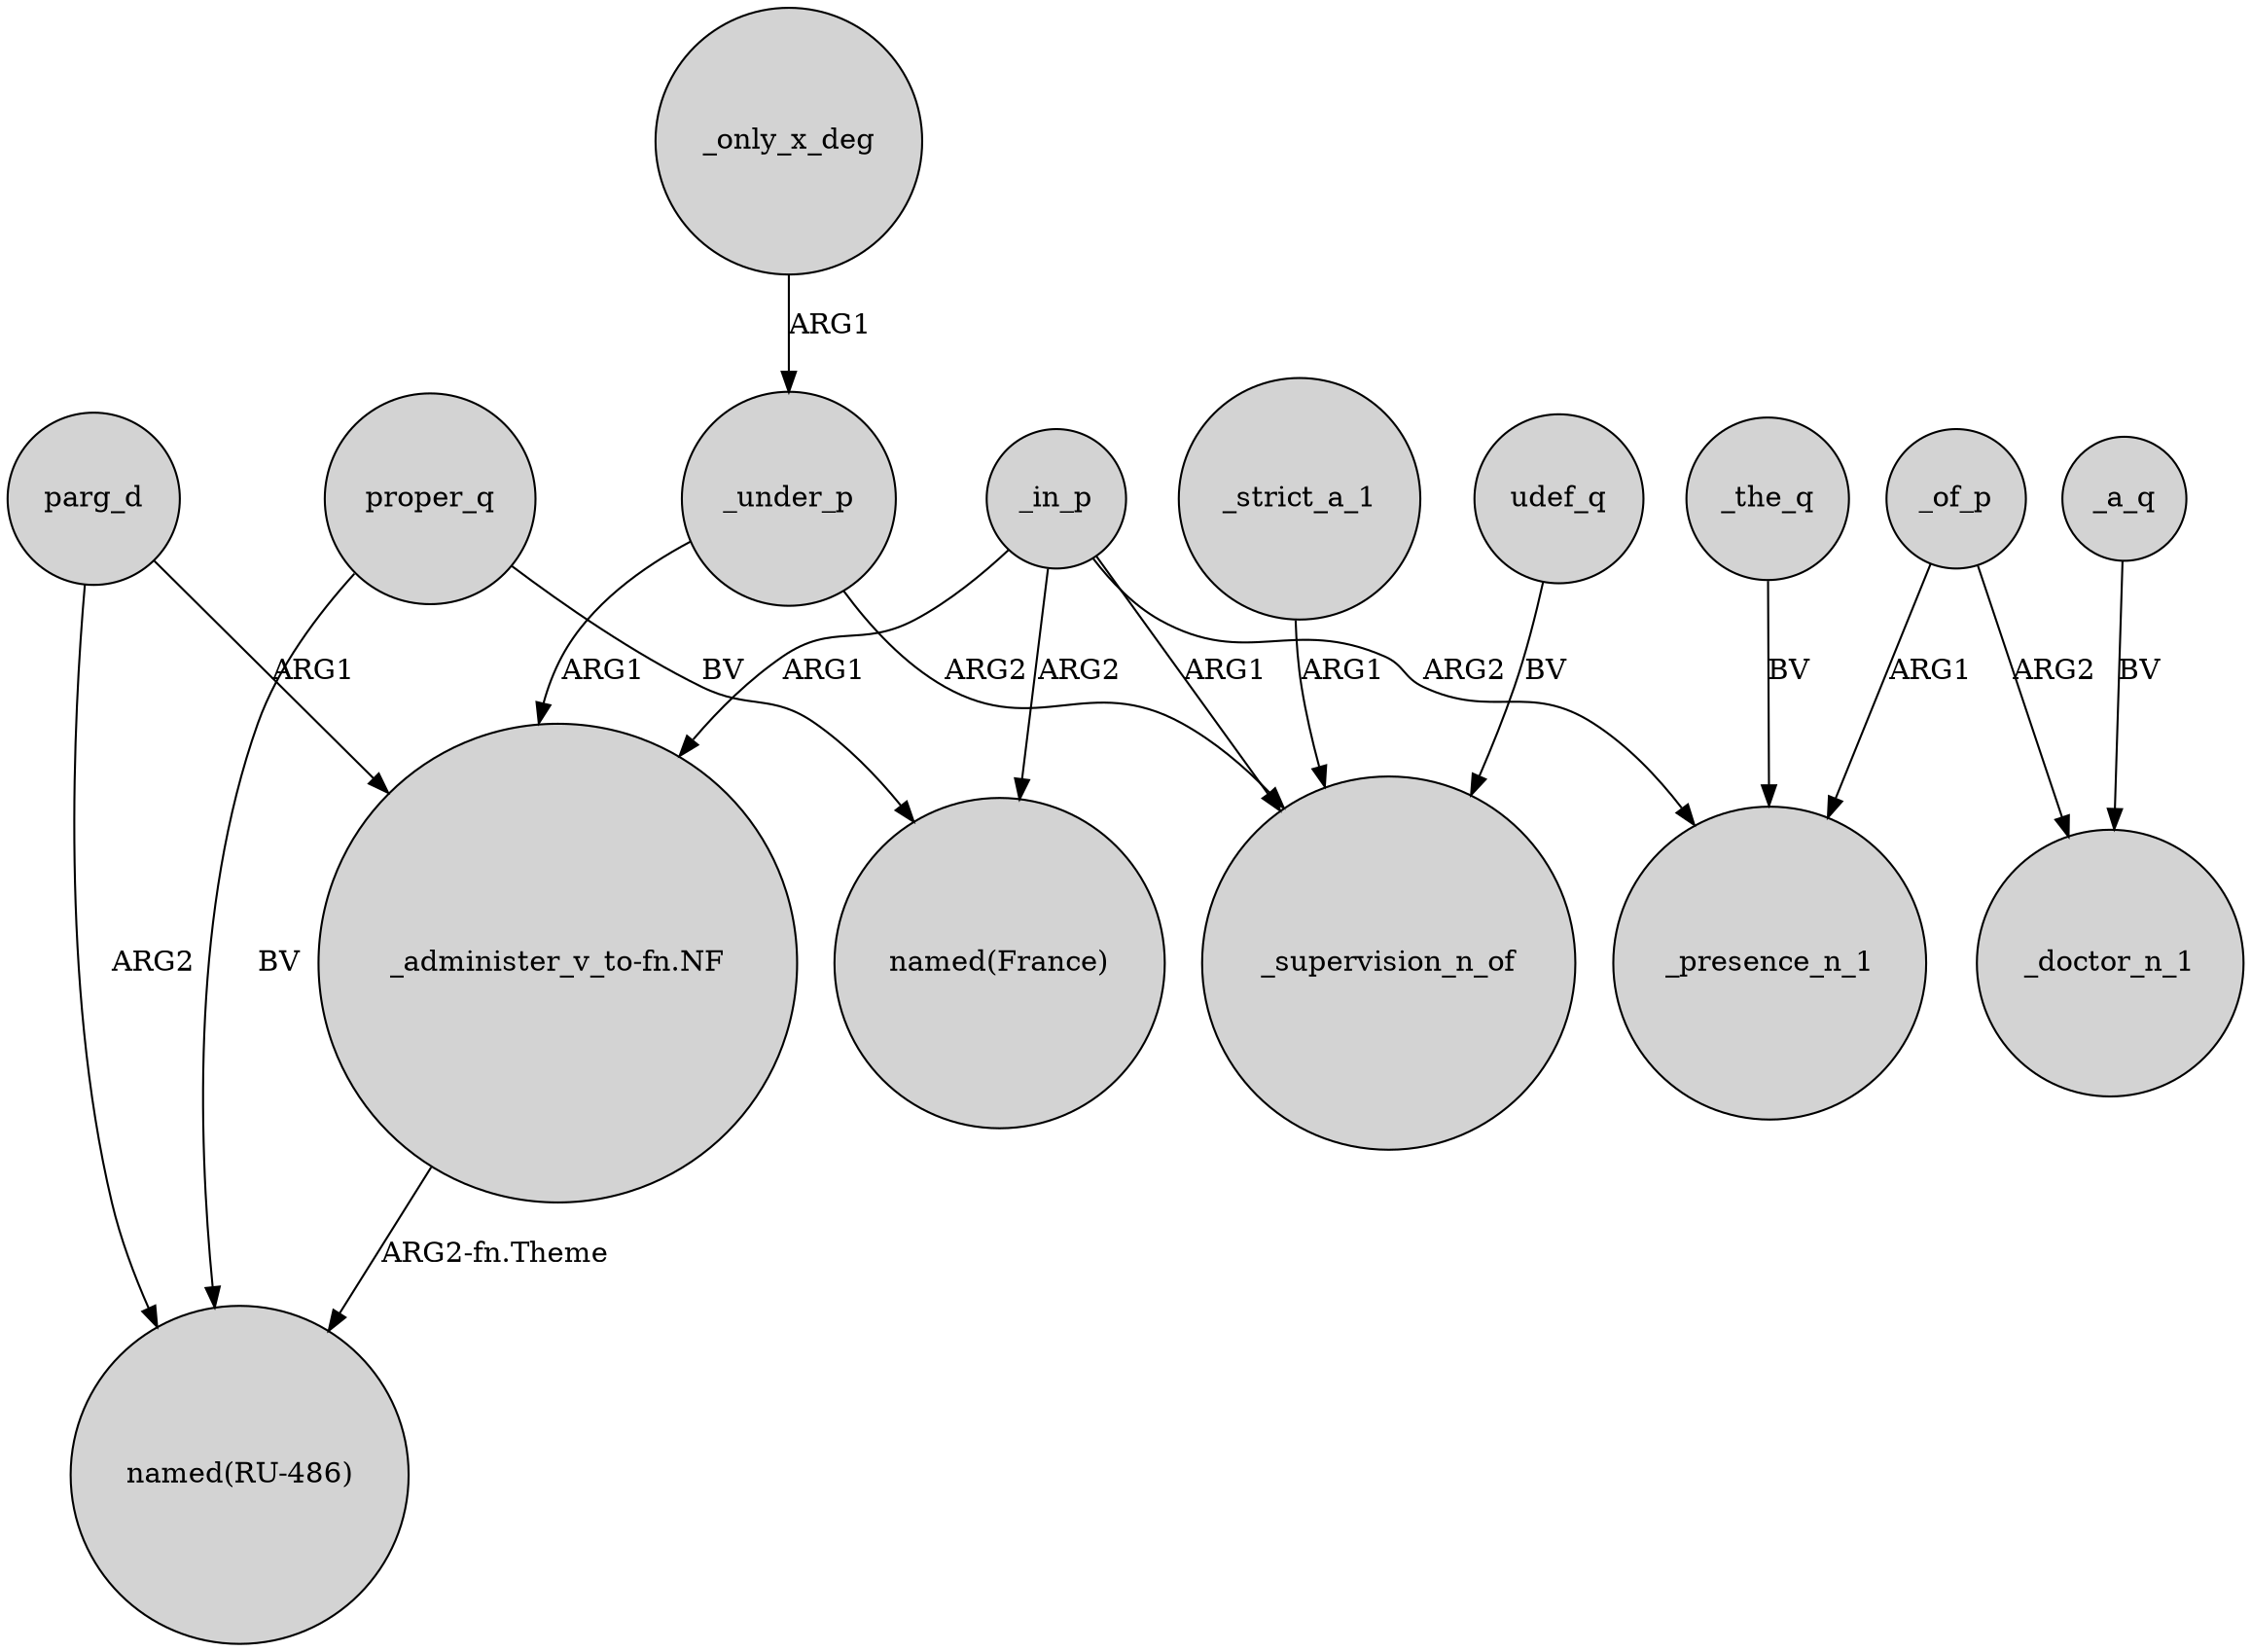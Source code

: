 digraph {
	node [shape=circle style=filled]
	_in_p -> "named(France)" [label=ARG2]
	parg_d -> "_administer_v_to-fn.NF" [label=ARG1]
	_under_p -> "_administer_v_to-fn.NF" [label=ARG1]
	_under_p -> _supervision_n_of [label=ARG2]
	"_administer_v_to-fn.NF" -> "named(RU-486)" [label="ARG2-fn.Theme"]
	parg_d -> "named(RU-486)" [label=ARG2]
	udef_q -> _supervision_n_of [label=BV]
	_strict_a_1 -> _supervision_n_of [label=ARG1]
	_in_p -> _presence_n_1 [label=ARG2]
	_of_p -> _doctor_n_1 [label=ARG2]
	_a_q -> _doctor_n_1 [label=BV]
	_of_p -> _presence_n_1 [label=ARG1]
	_in_p -> _supervision_n_of [label=ARG1]
	_only_x_deg -> _under_p [label=ARG1]
	_in_p -> "_administer_v_to-fn.NF" [label=ARG1]
	proper_q -> "named(RU-486)" [label=BV]
	proper_q -> "named(France)" [label=BV]
	_the_q -> _presence_n_1 [label=BV]
}
